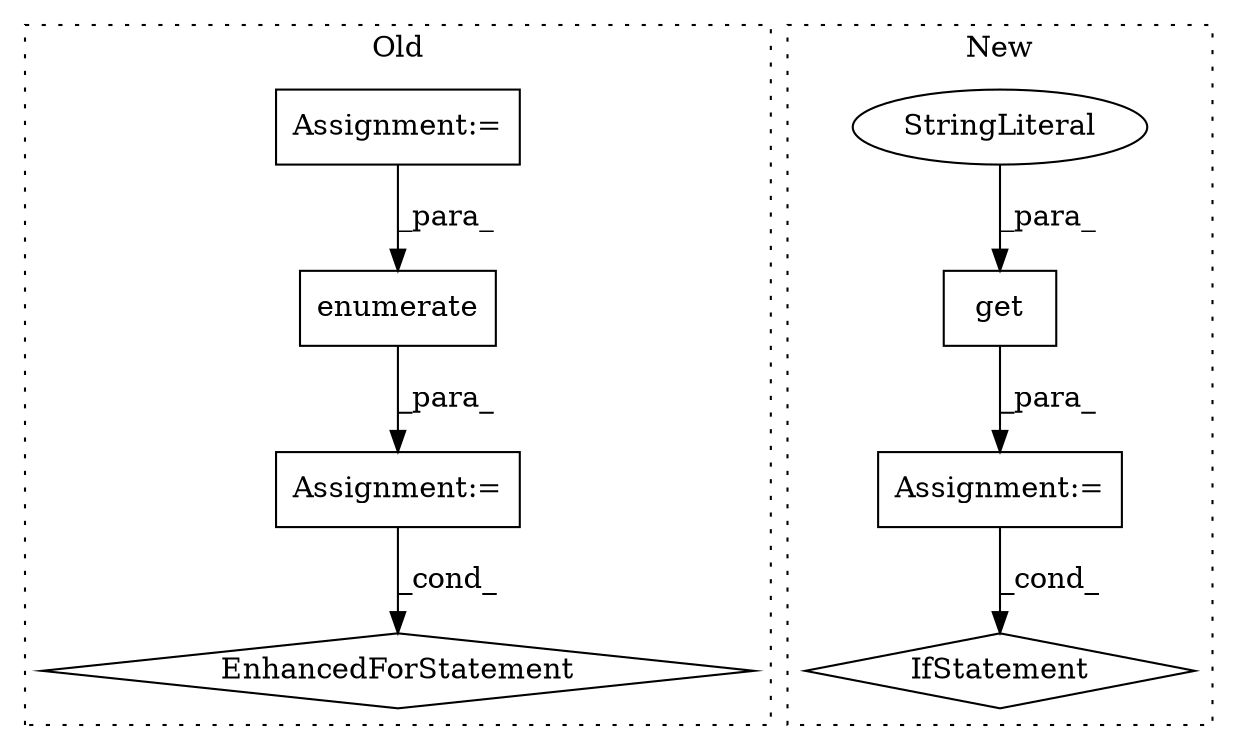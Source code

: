 digraph G {
subgraph cluster0 {
1 [label="enumerate" a="32" s="2111,2128" l="10,1" shape="box"];
4 [label="Assignment:=" a="7" s="2027,2129" l="71,2" shape="box"];
5 [label="EnhancedForStatement" a="70" s="2027,2129" l="71,2" shape="diamond"];
7 [label="Assignment:=" a="7" s="1981" l="1" shape="box"];
label = "Old";
style="dotted";
}
subgraph cluster1 {
2 [label="get" a="32" s="2723,2736" l="4,1" shape="box"];
3 [label="Assignment:=" a="7" s="2645,2737" l="53,2" shape="box"];
6 [label="IfStatement" a="25" s="2747,2784" l="10,2" shape="diamond"];
8 [label="StringLiteral" a="45" s="2727" l="9" shape="ellipse"];
label = "New";
style="dotted";
}
1 -> 4 [label="_para_"];
2 -> 3 [label="_para_"];
3 -> 6 [label="_cond_"];
4 -> 5 [label="_cond_"];
7 -> 1 [label="_para_"];
8 -> 2 [label="_para_"];
}